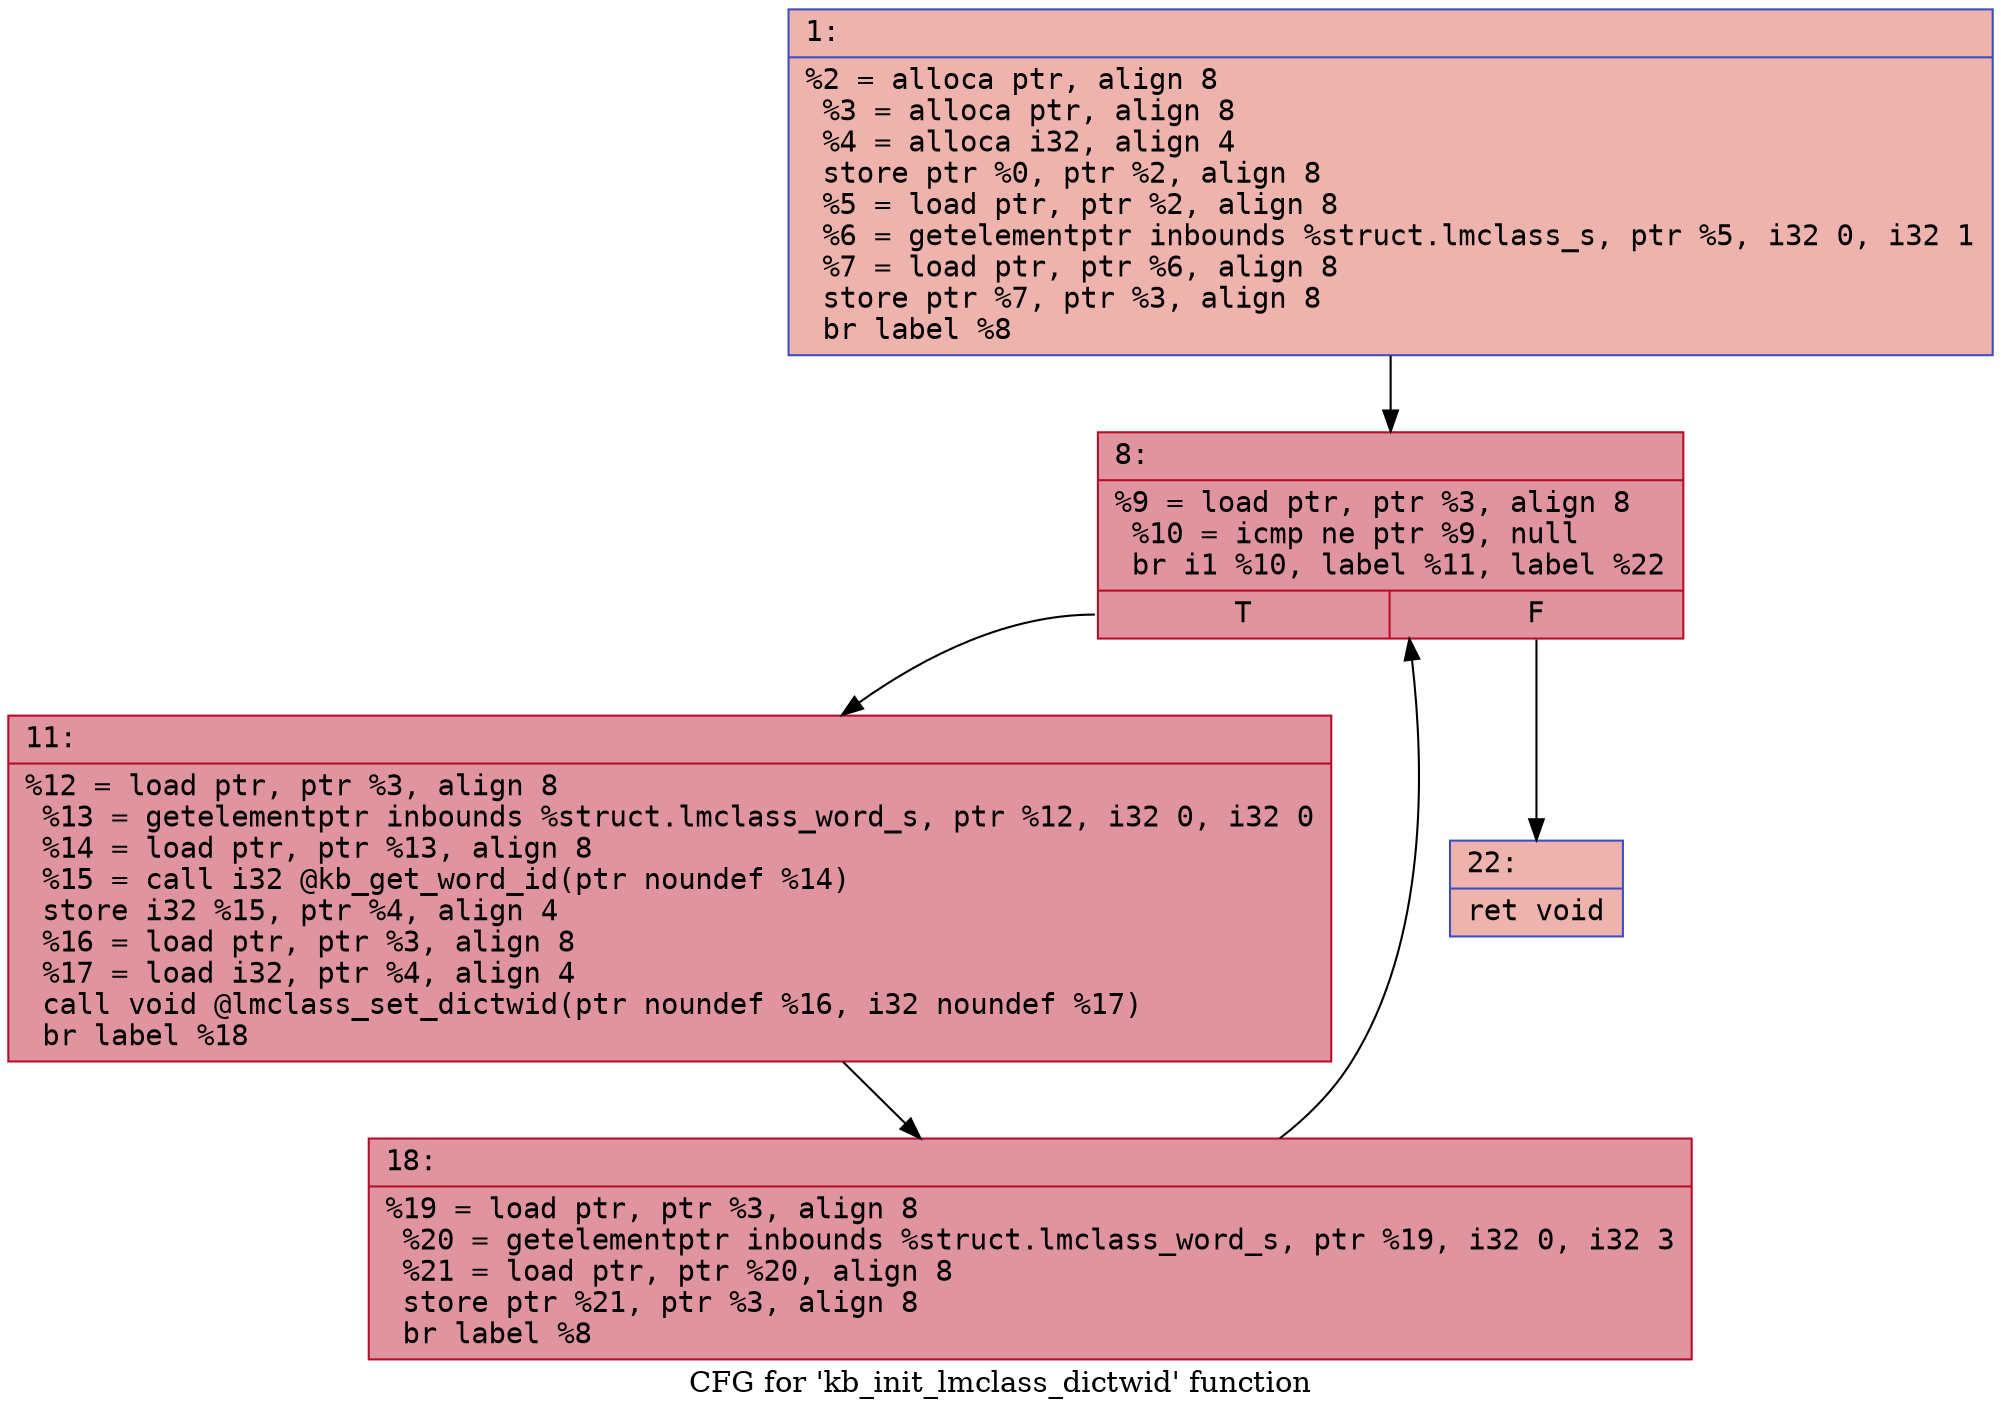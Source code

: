 digraph "CFG for 'kb_init_lmclass_dictwid' function" {
	label="CFG for 'kb_init_lmclass_dictwid' function";

	Node0x600002a8b750 [shape=record,color="#3d50c3ff", style=filled, fillcolor="#d6524470" fontname="Courier",label="{1:\l|  %2 = alloca ptr, align 8\l  %3 = alloca ptr, align 8\l  %4 = alloca i32, align 4\l  store ptr %0, ptr %2, align 8\l  %5 = load ptr, ptr %2, align 8\l  %6 = getelementptr inbounds %struct.lmclass_s, ptr %5, i32 0, i32 1\l  %7 = load ptr, ptr %6, align 8\l  store ptr %7, ptr %3, align 8\l  br label %8\l}"];
	Node0x600002a8b750 -> Node0x600002a8b840[tooltip="1 -> 8\nProbability 100.00%" ];
	Node0x600002a8b840 [shape=record,color="#b70d28ff", style=filled, fillcolor="#b70d2870" fontname="Courier",label="{8:\l|  %9 = load ptr, ptr %3, align 8\l  %10 = icmp ne ptr %9, null\l  br i1 %10, label %11, label %22\l|{<s0>T|<s1>F}}"];
	Node0x600002a8b840:s0 -> Node0x600002a8b890[tooltip="8 -> 11\nProbability 96.88%" ];
	Node0x600002a8b840:s1 -> Node0x600002a8b930[tooltip="8 -> 22\nProbability 3.12%" ];
	Node0x600002a8b890 [shape=record,color="#b70d28ff", style=filled, fillcolor="#b70d2870" fontname="Courier",label="{11:\l|  %12 = load ptr, ptr %3, align 8\l  %13 = getelementptr inbounds %struct.lmclass_word_s, ptr %12, i32 0, i32 0\l  %14 = load ptr, ptr %13, align 8\l  %15 = call i32 @kb_get_word_id(ptr noundef %14)\l  store i32 %15, ptr %4, align 4\l  %16 = load ptr, ptr %3, align 8\l  %17 = load i32, ptr %4, align 4\l  call void @lmclass_set_dictwid(ptr noundef %16, i32 noundef %17)\l  br label %18\l}"];
	Node0x600002a8b890 -> Node0x600002a8b8e0[tooltip="11 -> 18\nProbability 100.00%" ];
	Node0x600002a8b8e0 [shape=record,color="#b70d28ff", style=filled, fillcolor="#b70d2870" fontname="Courier",label="{18:\l|  %19 = load ptr, ptr %3, align 8\l  %20 = getelementptr inbounds %struct.lmclass_word_s, ptr %19, i32 0, i32 3\l  %21 = load ptr, ptr %20, align 8\l  store ptr %21, ptr %3, align 8\l  br label %8\l}"];
	Node0x600002a8b8e0 -> Node0x600002a8b840[tooltip="18 -> 8\nProbability 100.00%" ];
	Node0x600002a8b930 [shape=record,color="#3d50c3ff", style=filled, fillcolor="#d6524470" fontname="Courier",label="{22:\l|  ret void\l}"];
}
